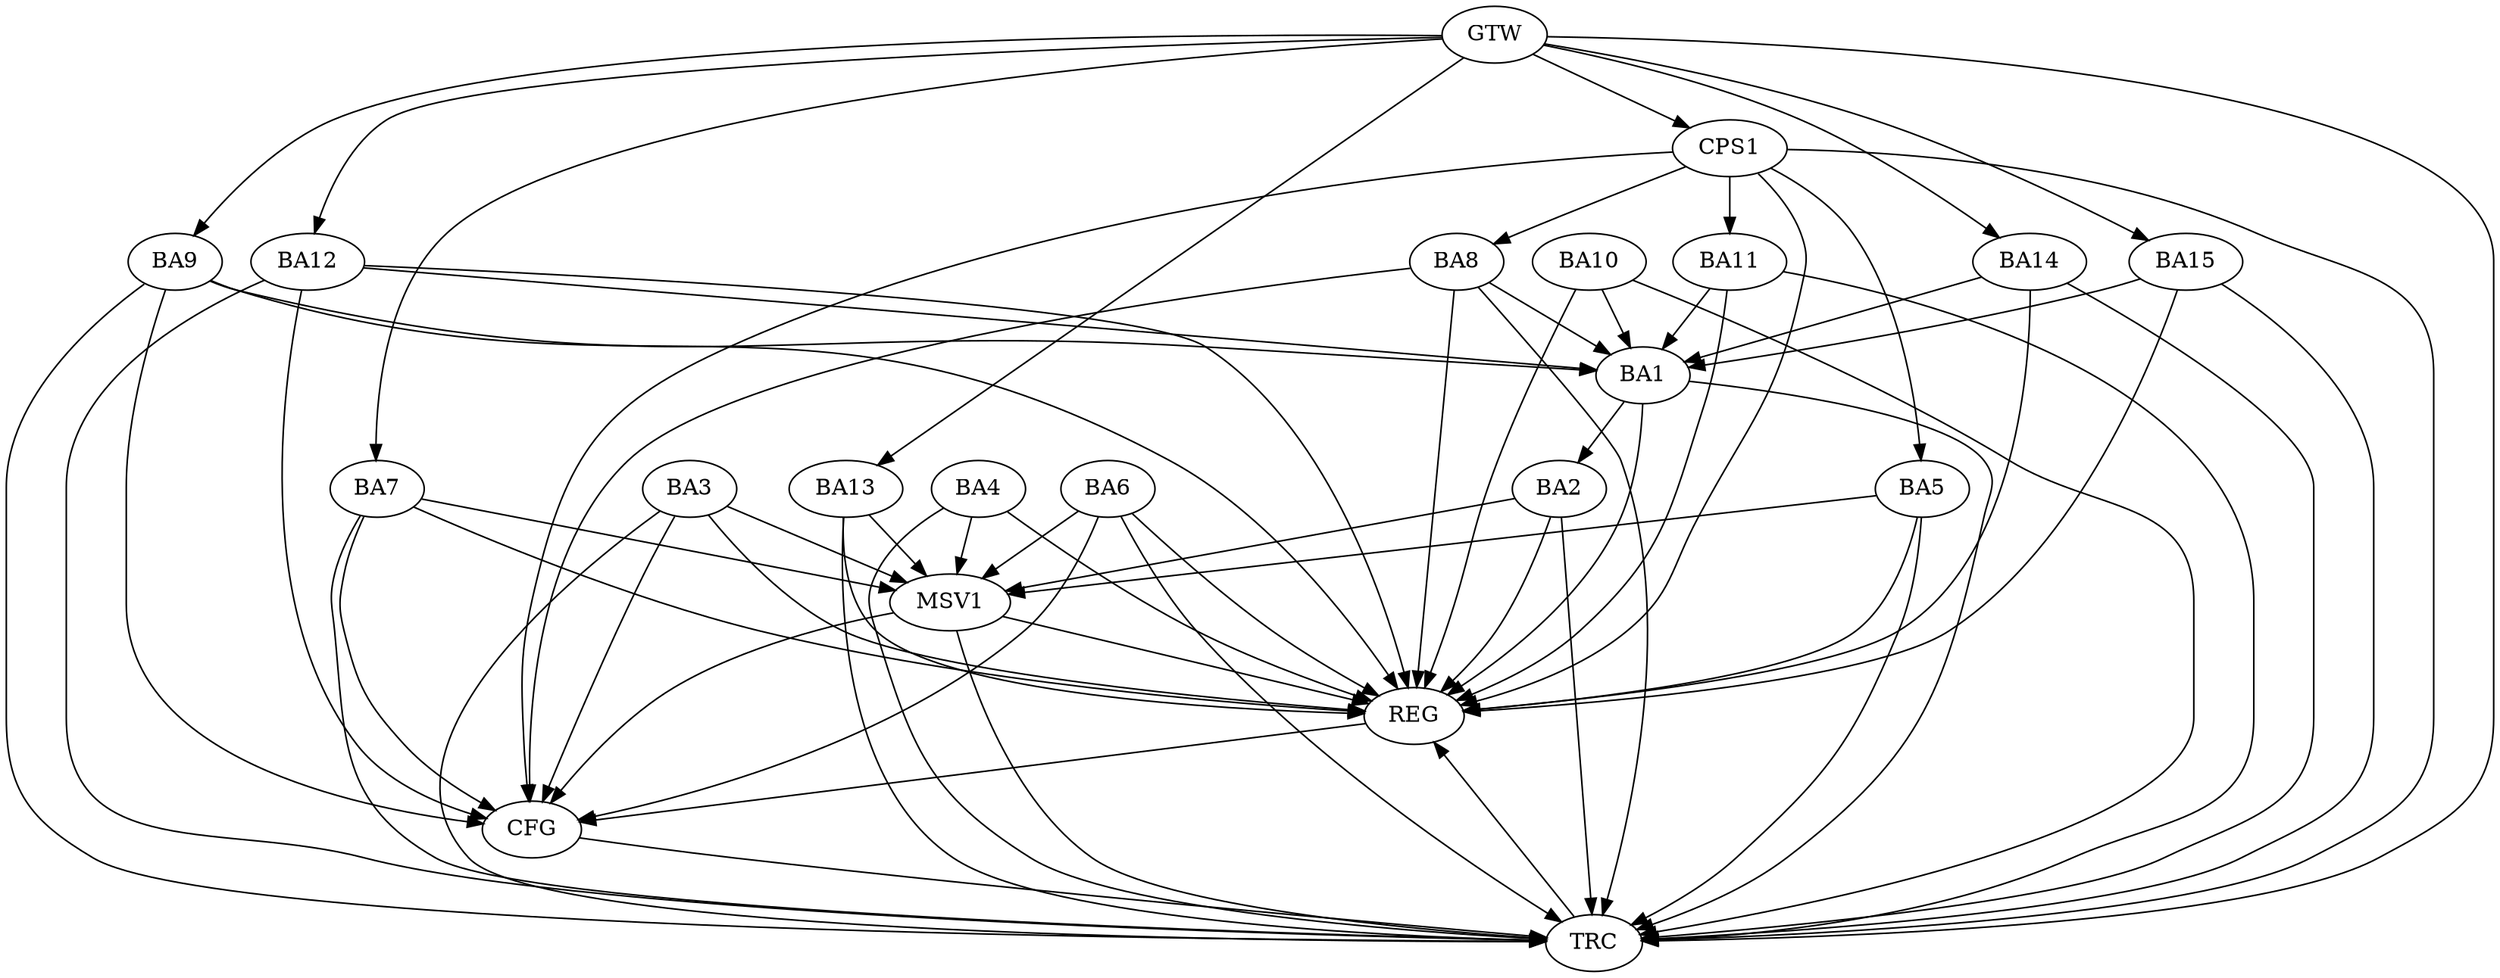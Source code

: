strict digraph G {
  BA1 [ label="BA1" ];
  BA2 [ label="BA2" ];
  BA3 [ label="BA3" ];
  BA4 [ label="BA4" ];
  BA5 [ label="BA5" ];
  BA6 [ label="BA6" ];
  BA7 [ label="BA7" ];
  BA8 [ label="BA8" ];
  BA9 [ label="BA9" ];
  BA10 [ label="BA10" ];
  BA11 [ label="BA11" ];
  BA12 [ label="BA12" ];
  BA13 [ label="BA13" ];
  BA14 [ label="BA14" ];
  BA15 [ label="BA15" ];
  CPS1 [ label="CPS1" ];
  GTW [ label="GTW" ];
  REG [ label="REG" ];
  CFG [ label="CFG" ];
  TRC [ label="TRC" ];
  MSV1 [ label="MSV1" ];
  BA1 -> BA2;
  CPS1 -> BA8;
  CPS1 -> BA11;
  CPS1 -> BA5;
  GTW -> BA7;
  GTW -> BA9;
  GTW -> BA12;
  GTW -> BA13;
  GTW -> BA14;
  GTW -> BA15;
  GTW -> CPS1;
  BA1 -> REG;
  BA2 -> REG;
  BA3 -> REG;
  BA4 -> REG;
  BA5 -> REG;
  BA6 -> REG;
  BA7 -> REG;
  BA8 -> REG;
  BA9 -> REG;
  BA10 -> REG;
  BA11 -> REG;
  BA12 -> REG;
  BA13 -> REG;
  BA14 -> REG;
  BA15 -> REG;
  CPS1 -> REG;
  BA8 -> CFG;
  BA7 -> CFG;
  BA3 -> CFG;
  BA12 -> CFG;
  BA9 -> CFG;
  BA6 -> CFG;
  CPS1 -> CFG;
  REG -> CFG;
  BA1 -> TRC;
  BA2 -> TRC;
  BA3 -> TRC;
  BA4 -> TRC;
  BA5 -> TRC;
  BA6 -> TRC;
  BA7 -> TRC;
  BA8 -> TRC;
  BA9 -> TRC;
  BA10 -> TRC;
  BA11 -> TRC;
  BA12 -> TRC;
  BA13 -> TRC;
  BA14 -> TRC;
  BA15 -> TRC;
  CPS1 -> TRC;
  GTW -> TRC;
  CFG -> TRC;
  TRC -> REG;
  BA14 -> BA1;
  BA11 -> BA1;
  BA15 -> BA1;
  BA12 -> BA1;
  BA9 -> BA1;
  BA10 -> BA1;
  BA8 -> BA1;
  BA2 -> MSV1;
  BA3 -> MSV1;
  BA4 -> MSV1;
  BA5 -> MSV1;
  BA6 -> MSV1;
  BA7 -> MSV1;
  BA13 -> MSV1;
  MSV1 -> REG;
  MSV1 -> TRC;
  MSV1 -> CFG;
}
